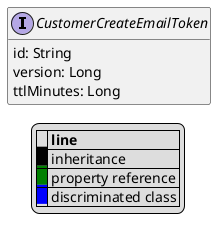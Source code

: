 @startuml

hide empty fields
hide empty methods
legend
|= |= line |
|<back:black>   </back>| inheritance |
|<back:green>   </back>| property reference |
|<back:blue>   </back>| discriminated class |
endlegend
interface CustomerCreateEmailToken [[CustomerCreateEmailToken.svg]]  {
    id: String
    version: Long
    ttlMinutes: Long
}






@enduml
